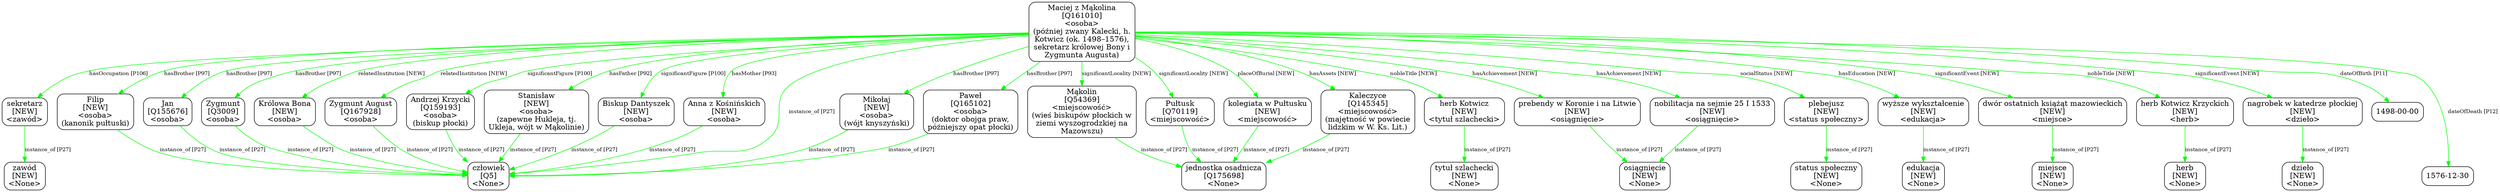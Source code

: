 digraph {
	node [shape=box,
		style=rounded
	];
	edge [fontsize=10];
	"Maciej z Mąkolina
[Q161010]
<osoba>
(później zwany Kalecki, h.
Kotwicz (ok. 1498–1576),
sekretarz królowej Bony i
Zygmunta \
Augusta)"	[color=black,
		label="Maciej z Mąkolina
[Q161010]
<osoba>
(później zwany Kalecki, h.
Kotwicz (ok. 1498–1576),
sekretarz królowej Bony i
Zygmunta \
Augusta)"];
	"sekretarz
[NEW]
<zawód>"	[color=black,
		label="sekretarz
[NEW]
<zawód>"];
	"Maciej z Mąkolina
[Q161010]
<osoba>
(później zwany Kalecki, h.
Kotwicz (ok. 1498–1576),
sekretarz królowej Bony i
Zygmunta \
Augusta)" -> "sekretarz
[NEW]
<zawód>"	[color=green,
		label="hasOccupation [P106]"];
	"kolegiata w Pułtusku
[NEW]
<miejscowość>"	[color=black,
		label="kolegiata w Pułtusku
[NEW]
<miejscowość>"];
	"Maciej z Mąkolina
[Q161010]
<osoba>
(później zwany Kalecki, h.
Kotwicz (ok. 1498–1576),
sekretarz królowej Bony i
Zygmunta \
Augusta)" -> "kolegiata w Pułtusku
[NEW]
<miejscowość>"	[color=green,
		label="placeOfBurial [NEW]"];
	"Stanisław
[NEW]
<osoba>
(zapewne Hukleja, tj.
Ukleja, wójt w Mąkolinie)"	[color=black,
		label="Stanisław
[NEW]
<osoba>
(zapewne Hukleja, tj.
Ukleja, wójt w Mąkolinie)"];
	"Maciej z Mąkolina
[Q161010]
<osoba>
(później zwany Kalecki, h.
Kotwicz (ok. 1498–1576),
sekretarz królowej Bony i
Zygmunta \
Augusta)" -> "Stanisław
[NEW]
<osoba>
(zapewne Hukleja, tj.
Ukleja, wójt w Mąkolinie)"	[color=green,
		label="hasFather [P92]"];
	"Anna z Kośnińskich
[NEW]
<osoba>"	[color=black,
		label="Anna z Kośnińskich
[NEW]
<osoba>"];
	"Maciej z Mąkolina
[Q161010]
<osoba>
(później zwany Kalecki, h.
Kotwicz (ok. 1498–1576),
sekretarz królowej Bony i
Zygmunta \
Augusta)" -> "Anna z Kośnińskich
[NEW]
<osoba>"	[color=green,
		label="hasMother [P93]"];
	"Mikołaj
[NEW]
<osoba>
(wójt knyszyński)"	[color=black,
		label="Mikołaj
[NEW]
<osoba>
(wójt knyszyński)"];
	"Maciej z Mąkolina
[Q161010]
<osoba>
(później zwany Kalecki, h.
Kotwicz (ok. 1498–1576),
sekretarz królowej Bony i
Zygmunta \
Augusta)" -> "Mikołaj
[NEW]
<osoba>
(wójt knyszyński)"	[color=green,
		label="hasBrother [P97]"];
	"Paweł
[Q165102]
<osoba>
(doktor obojga praw,
późniejszy opat płocki)"	[color=black,
		label="Paweł
[Q165102]
<osoba>
(doktor obojga praw,
późniejszy opat płocki)"];
	"Maciej z Mąkolina
[Q161010]
<osoba>
(później zwany Kalecki, h.
Kotwicz (ok. 1498–1576),
sekretarz królowej Bony i
Zygmunta \
Augusta)" -> "Paweł
[Q165102]
<osoba>
(doktor obojga praw,
późniejszy opat płocki)"	[color=green,
		label="hasBrother [P97]"];
	"Filip
[NEW]
<osoba>
(kanonik pułtuski)"	[color=black,
		label="Filip
[NEW]
<osoba>
(kanonik pułtuski)"];
	"Maciej z Mąkolina
[Q161010]
<osoba>
(później zwany Kalecki, h.
Kotwicz (ok. 1498–1576),
sekretarz królowej Bony i
Zygmunta \
Augusta)" -> "Filip
[NEW]
<osoba>
(kanonik pułtuski)"	[color=green,
		label="hasBrother [P97]"];
	"Jan
[Q155676]
<osoba>"	[color=black,
		label="Jan
[Q155676]
<osoba>"];
	"Maciej z Mąkolina
[Q161010]
<osoba>
(później zwany Kalecki, h.
Kotwicz (ok. 1498–1576),
sekretarz królowej Bony i
Zygmunta \
Augusta)" -> "Jan
[Q155676]
<osoba>"	[color=green,
		label="hasBrother [P97]"];
	"Zygmunt
[Q3009]
<osoba>"	[color=black,
		label="Zygmunt
[Q3009]
<osoba>"];
	"Maciej z Mąkolina
[Q161010]
<osoba>
(później zwany Kalecki, h.
Kotwicz (ok. 1498–1576),
sekretarz królowej Bony i
Zygmunta \
Augusta)" -> "Zygmunt
[Q3009]
<osoba>"	[color=green,
		label="hasBrother [P97]"];
	"Królowa Bona
[NEW]
<osoba>"	[color=black,
		label="Królowa Bona
[NEW]
<osoba>"];
	"Maciej z Mąkolina
[Q161010]
<osoba>
(później zwany Kalecki, h.
Kotwicz (ok. 1498–1576),
sekretarz królowej Bony i
Zygmunta \
Augusta)" -> "Królowa Bona
[NEW]
<osoba>"	[color=green,
		label="relatedInstitution [NEW]"];
	"Zygmunt August
[Q167928]
<osoba>"	[color=black,
		label="Zygmunt August
[Q167928]
<osoba>"];
	"Maciej z Mąkolina
[Q161010]
<osoba>
(później zwany Kalecki, h.
Kotwicz (ok. 1498–1576),
sekretarz królowej Bony i
Zygmunta \
Augusta)" -> "Zygmunt August
[Q167928]
<osoba>"	[color=green,
		label="relatedInstitution [NEW]"];
	"Kaleczyce
[Q145345]
<miejscowość>
(majętność w powiecie
lidzkim w W. Ks. Lit.)"	[color=black,
		label="Kaleczyce
[Q145345]
<miejscowość>
(majętność w powiecie
lidzkim w W. Ks. Lit.)"];
	"Maciej z Mąkolina
[Q161010]
<osoba>
(później zwany Kalecki, h.
Kotwicz (ok. 1498–1576),
sekretarz królowej Bony i
Zygmunta \
Augusta)" -> "Kaleczyce
[Q145345]
<miejscowość>
(majętność w powiecie
lidzkim w W. Ks. Lit.)"	[color=green,
		label="hasAssets [NEW]"];
	"Mąkolin
[Q54369]
<miejscowość>
(wieś biskupów płockich w
ziemi wyszogrodzkiej na
Mazowszu)"	[color=black,
		label="Mąkolin
[Q54369]
<miejscowość>
(wieś biskupów płockich w
ziemi wyszogrodzkiej na
Mazowszu)"];
	"Maciej z Mąkolina
[Q161010]
<osoba>
(później zwany Kalecki, h.
Kotwicz (ok. 1498–1576),
sekretarz królowej Bony i
Zygmunta \
Augusta)" -> "Mąkolin
[Q54369]
<miejscowość>
(wieś biskupów płockich w
ziemi wyszogrodzkiej na
Mazowszu)"	[color=green,
		label="significantLocality [NEW]"];
	"Pułtusk
[Q70119]
<miejscowość>"	[color=black,
		label="Pułtusk
[Q70119]
<miejscowość>"];
	"Maciej z Mąkolina
[Q161010]
<osoba>
(później zwany Kalecki, h.
Kotwicz (ok. 1498–1576),
sekretarz królowej Bony i
Zygmunta \
Augusta)" -> "Pułtusk
[Q70119]
<miejscowość>"	[color=green,
		label="significantLocality [NEW]"];
	"herb Kotwicz
[NEW]
<tytuł szlachecki>"	[color=black,
		label="herb Kotwicz
[NEW]
<tytuł szlachecki>"];
	"Maciej z Mąkolina
[Q161010]
<osoba>
(później zwany Kalecki, h.
Kotwicz (ok. 1498–1576),
sekretarz królowej Bony i
Zygmunta \
Augusta)" -> "herb Kotwicz
[NEW]
<tytuł szlachecki>"	[color=green,
		label="nobleTitle [NEW]"];
	"prebendy w Koronie i na Litwie
[NEW]
<osiągnięcie>"	[color=black,
		label="prebendy w Koronie i na Litwie
[NEW]
<osiągnięcie>"];
	"Maciej z Mąkolina
[Q161010]
<osoba>
(później zwany Kalecki, h.
Kotwicz (ok. 1498–1576),
sekretarz królowej Bony i
Zygmunta \
Augusta)" -> "prebendy w Koronie i na Litwie
[NEW]
<osiągnięcie>"	[color=green,
		label="hasAchievement [NEW]"];
	"nobilitacja na sejmie 25 I 1533
[NEW]
<osiągnięcie>"	[color=black,
		label="nobilitacja na sejmie 25 I 1533
[NEW]
<osiągnięcie>"];
	"Maciej z Mąkolina
[Q161010]
<osoba>
(później zwany Kalecki, h.
Kotwicz (ok. 1498–1576),
sekretarz królowej Bony i
Zygmunta \
Augusta)" -> "nobilitacja na sejmie 25 I 1533
[NEW]
<osiągnięcie>"	[color=green,
		label="hasAchievement [NEW]"];
	"plebejusz
[NEW]
<status społeczny>"	[color=black,
		label="plebejusz
[NEW]
<status społeczny>"];
	"Maciej z Mąkolina
[Q161010]
<osoba>
(później zwany Kalecki, h.
Kotwicz (ok. 1498–1576),
sekretarz królowej Bony i
Zygmunta \
Augusta)" -> "plebejusz
[NEW]
<status społeczny>"	[color=green,
		label="socialStatus [NEW]"];
	"wyższe wykształcenie
[NEW]
<edukacja>"	[color=black,
		label="wyższe wykształcenie
[NEW]
<edukacja>"];
	"Maciej z Mąkolina
[Q161010]
<osoba>
(później zwany Kalecki, h.
Kotwicz (ok. 1498–1576),
sekretarz królowej Bony i
Zygmunta \
Augusta)" -> "wyższe wykształcenie
[NEW]
<edukacja>"	[color=green,
		label="hasEducation [NEW]"];
	"dwór ostatnich książąt mazowieckich
[NEW]
<miejsce>"	[color=black,
		label="dwór ostatnich książąt mazowieckich
[NEW]
<miejsce>"];
	"Maciej z Mąkolina
[Q161010]
<osoba>
(później zwany Kalecki, h.
Kotwicz (ok. 1498–1576),
sekretarz królowej Bony i
Zygmunta \
Augusta)" -> "dwór ostatnich książąt mazowieckich
[NEW]
<miejsce>"	[color=green,
		label="significantEvent [NEW]"];
	"Andrzej Krzycki
[Q159193]
<osoba>
(biskup płocki)"	[color=black,
		label="Andrzej Krzycki
[Q159193]
<osoba>
(biskup płocki)"];
	"Maciej z Mąkolina
[Q161010]
<osoba>
(później zwany Kalecki, h.
Kotwicz (ok. 1498–1576),
sekretarz królowej Bony i
Zygmunta \
Augusta)" -> "Andrzej Krzycki
[Q159193]
<osoba>
(biskup płocki)"	[color=green,
		label="significantFigure [P100]"];
	"herb Kotwicz Krzyckich
[NEW]
<herb>"	[color=black,
		label="herb Kotwicz Krzyckich
[NEW]
<herb>"];
	"Maciej z Mąkolina
[Q161010]
<osoba>
(później zwany Kalecki, h.
Kotwicz (ok. 1498–1576),
sekretarz królowej Bony i
Zygmunta \
Augusta)" -> "herb Kotwicz Krzyckich
[NEW]
<herb>"	[color=green,
		label="nobleTitle [NEW]"];
	"Biskup Dantyszek
[NEW]
<osoba>"	[color=black,
		label="Biskup Dantyszek
[NEW]
<osoba>"];
	"Maciej z Mąkolina
[Q161010]
<osoba>
(później zwany Kalecki, h.
Kotwicz (ok. 1498–1576),
sekretarz królowej Bony i
Zygmunta \
Augusta)" -> "Biskup Dantyszek
[NEW]
<osoba>"	[color=green,
		label="significantFigure [P100]"];
	"nagrobek w katedrze płockiej
[NEW]
<dzieło>"	[color=black,
		label="nagrobek w katedrze płockiej
[NEW]
<dzieło>"];
	"Maciej z Mąkolina
[Q161010]
<osoba>
(później zwany Kalecki, h.
Kotwicz (ok. 1498–1576),
sekretarz królowej Bony i
Zygmunta \
Augusta)" -> "nagrobek w katedrze płockiej
[NEW]
<dzieło>"	[color=green,
		label="significantEvent [NEW]"];
	"Maciej z Mąkolina
[Q161010]
<osoba>
(później zwany Kalecki, h.
Kotwicz (ok. 1498–1576),
sekretarz królowej Bony i
Zygmunta \
Augusta)" -> "człowiek
[Q5]
<None>"	[color=green,
		label="instance_of [P27]"];
	"Maciej z Mąkolina
[Q161010]
<osoba>
(później zwany Kalecki, h.
Kotwicz (ok. 1498–1576),
sekretarz królowej Bony i
Zygmunta \
Augusta)" -> "1498-00-00"	[color=green,
		label="dateOfBirth [P11]",
		minlen=1];
	"Maciej z Mąkolina
[Q161010]
<osoba>
(później zwany Kalecki, h.
Kotwicz (ok. 1498–1576),
sekretarz królowej Bony i
Zygmunta \
Augusta)" -> "1576-12-30"	[color=green,
		label="dateOfDeath [P12]",
		minlen=2];
	"sekretarz
[NEW]
<zawód>" -> "zawód
[NEW]
<None>"	[color=green,
		label="instance_of [P27]",
		minlen=1];
	"kolegiata w Pułtusku
[NEW]
<miejscowość>" -> "jednostka osadnicza
[Q175698]
<None>"	[color=green,
		label="instance_of [P27]"];
	"Stanisław
[NEW]
<osoba>
(zapewne Hukleja, tj.
Ukleja, wójt w Mąkolinie)" -> "człowiek
[Q5]
<None>"	[color=green,
		label="instance_of [P27]"];
	"Anna z Kośnińskich
[NEW]
<osoba>" -> "człowiek
[Q5]
<None>"	[color=green,
		label="instance_of [P27]"];
	"Mikołaj
[NEW]
<osoba>
(wójt knyszyński)" -> "człowiek
[Q5]
<None>"	[color=green,
		label="instance_of [P27]"];
	"Paweł
[Q165102]
<osoba>
(doktor obojga praw,
późniejszy opat płocki)" -> "człowiek
[Q5]
<None>"	[color=green,
		label="instance_of [P27]"];
	"Filip
[NEW]
<osoba>
(kanonik pułtuski)" -> "człowiek
[Q5]
<None>"	[color=green,
		label="instance_of [P27]"];
	"Jan
[Q155676]
<osoba>" -> "człowiek
[Q5]
<None>"	[color=green,
		label="instance_of [P27]"];
	"Zygmunt
[Q3009]
<osoba>" -> "człowiek
[Q5]
<None>"	[color=green,
		label="instance_of [P27]"];
	"Królowa Bona
[NEW]
<osoba>" -> "człowiek
[Q5]
<None>"	[color=green,
		label="instance_of [P27]"];
	"Zygmunt August
[Q167928]
<osoba>" -> "człowiek
[Q5]
<None>"	[color=green,
		label="instance_of [P27]"];
	"Kaleczyce
[Q145345]
<miejscowość>
(majętność w powiecie
lidzkim w W. Ks. Lit.)" -> "jednostka osadnicza
[Q175698]
<None>"	[color=green,
		label="instance_of [P27]"];
	"Mąkolin
[Q54369]
<miejscowość>
(wieś biskupów płockich w
ziemi wyszogrodzkiej na
Mazowszu)" -> "jednostka osadnicza
[Q175698]
<None>"	[color=green,
		label="instance_of [P27]"];
	"Pułtusk
[Q70119]
<miejscowość>" -> "jednostka osadnicza
[Q175698]
<None>"	[color=green,
		label="instance_of [P27]"];
	"herb Kotwicz
[NEW]
<tytuł szlachecki>" -> "tytuł szlachecki
[NEW]
<None>"	[color=green,
		label="instance_of [P27]",
		minlen=1];
	"prebendy w Koronie i na Litwie
[NEW]
<osiągnięcie>" -> "osiągnięcie
[NEW]
<None>"	[color=green,
		label="instance_of [P27]"];
	"nobilitacja na sejmie 25 I 1533
[NEW]
<osiągnięcie>" -> "osiągnięcie
[NEW]
<None>"	[color=green,
		label="instance_of [P27]"];
	"plebejusz
[NEW]
<status społeczny>" -> "status społeczny
[NEW]
<None>"	[color=green,
		label="instance_of [P27]",
		minlen=1];
	"wyższe wykształcenie
[NEW]
<edukacja>" -> "edukacja
[NEW]
<None>"	[color=green,
		label="instance_of [P27]",
		minlen=1];
	"dwór ostatnich książąt mazowieckich
[NEW]
<miejsce>" -> "miejsce
[NEW]
<None>"	[color=green,
		label="instance_of [P27]",
		minlen=1];
	"Andrzej Krzycki
[Q159193]
<osoba>
(biskup płocki)" -> "człowiek
[Q5]
<None>"	[color=green,
		label="instance_of [P27]"];
	"herb Kotwicz Krzyckich
[NEW]
<herb>" -> "herb
[NEW]
<None>"	[color=green,
		label="instance_of [P27]",
		minlen=1];
	"Biskup Dantyszek
[NEW]
<osoba>" -> "człowiek
[Q5]
<None>"	[color=green,
		label="instance_of [P27]"];
	"nagrobek w katedrze płockiej
[NEW]
<dzieło>" -> "dzieło
[NEW]
<None>"	[color=green,
		label="instance_of [P27]",
		minlen=1];
}
